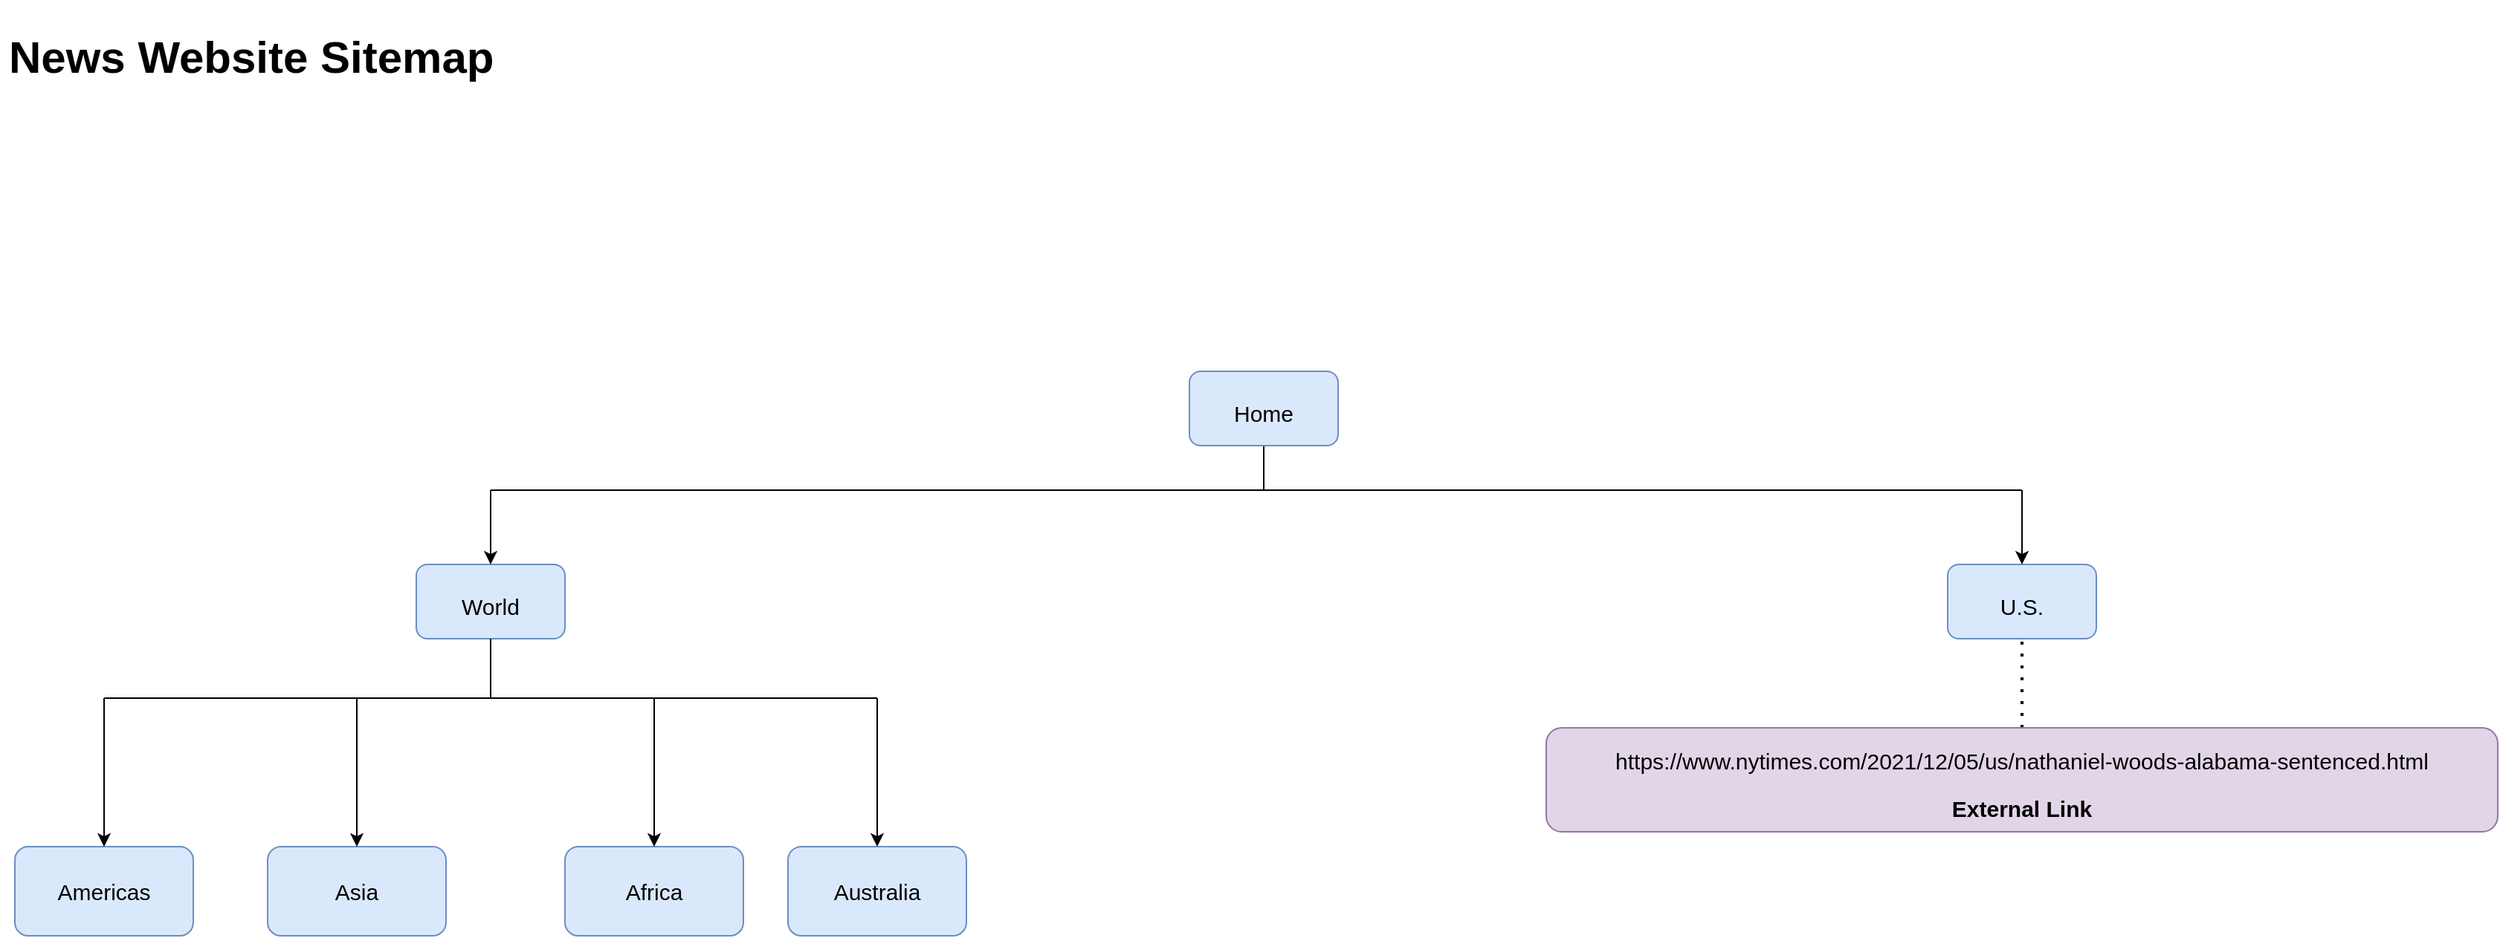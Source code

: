 <mxfile version="15.9.1" type="github">
  <diagram name="Page-1" id="97916047-d0de-89f5-080d-49f4d83e522f">
    <mxGraphModel dx="1422" dy="2040.5" grid="1" gridSize="10" guides="1" tooltips="1" connect="1" arrows="1" fold="1" page="1" pageScale="1.5" pageWidth="1169" pageHeight="827" background="none" math="0" shadow="0">
      <root>
        <mxCell id="0" />
        <mxCell id="1" parent="0" />
        <mxCell id="mbSp9wg83jZxlXyQgTcZ-56" value="" style="endArrow=none;html=1;rounded=0;fontSize=26;entryX=0.5;entryY=1;entryDx=0;entryDy=0;" edge="1" parent="1">
          <mxGeometry width="50" height="50" relative="1" as="geometry">
            <mxPoint x="850" y="320" as="sourcePoint" />
            <mxPoint x="850" y="290" as="targetPoint" />
          </mxGeometry>
        </mxCell>
        <mxCell id="mbSp9wg83jZxlXyQgTcZ-57" value="" style="endArrow=none;html=1;rounded=0;fontSize=26;" edge="1" parent="1">
          <mxGeometry width="50" height="50" relative="1" as="geometry">
            <mxPoint x="330" y="320" as="sourcePoint" />
            <mxPoint x="1360" y="320" as="targetPoint" />
          </mxGeometry>
        </mxCell>
        <mxCell id="mbSp9wg83jZxlXyQgTcZ-58" value="&lt;font style=&quot;font-size: 15px&quot;&gt;World&lt;/font&gt;" style="rounded=1;whiteSpace=wrap;html=1;fontSize=26;fillColor=#dae8fc;strokeColor=#6c8ebf;" vertex="1" parent="1">
          <mxGeometry x="280" y="370" width="100" height="50" as="geometry" />
        </mxCell>
        <mxCell id="mbSp9wg83jZxlXyQgTcZ-59" value="" style="endArrow=classic;html=1;rounded=0;fontSize=15;entryX=0.5;entryY=0;entryDx=0;entryDy=0;" edge="1" parent="1" target="mbSp9wg83jZxlXyQgTcZ-58">
          <mxGeometry width="50" height="50" relative="1" as="geometry">
            <mxPoint x="330" y="320" as="sourcePoint" />
            <mxPoint x="860" y="480" as="targetPoint" />
          </mxGeometry>
        </mxCell>
        <mxCell id="mbSp9wg83jZxlXyQgTcZ-60" value="Americas" style="rounded=1;whiteSpace=wrap;html=1;fontSize=15;fillColor=#dae8fc;strokeColor=#6c8ebf;" vertex="1" parent="1">
          <mxGeometry x="10" y="560" width="120" height="60" as="geometry" />
        </mxCell>
        <mxCell id="mbSp9wg83jZxlXyQgTcZ-61" value="Asia" style="rounded=1;whiteSpace=wrap;html=1;fontSize=15;fillColor=#dae8fc;strokeColor=#6c8ebf;" vertex="1" parent="1">
          <mxGeometry x="180" y="560" width="120" height="60" as="geometry" />
        </mxCell>
        <mxCell id="mbSp9wg83jZxlXyQgTcZ-62" value="Africa" style="rounded=1;whiteSpace=wrap;html=1;fontSize=15;fillColor=#dae8fc;strokeColor=#6c8ebf;" vertex="1" parent="1">
          <mxGeometry x="380" y="560" width="120" height="60" as="geometry" />
        </mxCell>
        <mxCell id="mbSp9wg83jZxlXyQgTcZ-64" value="" style="endArrow=none;html=1;rounded=0;fontSize=26;" edge="1" parent="1">
          <mxGeometry width="50" height="50" relative="1" as="geometry">
            <mxPoint x="70" y="460" as="sourcePoint" />
            <mxPoint x="590" y="460" as="targetPoint" />
          </mxGeometry>
        </mxCell>
        <mxCell id="mbSp9wg83jZxlXyQgTcZ-65" value="" style="endArrow=classic;html=1;rounded=0;fontSize=15;entryX=0.5;entryY=0;entryDx=0;entryDy=0;" edge="1" parent="1" target="mbSp9wg83jZxlXyQgTcZ-62">
          <mxGeometry width="50" height="50" relative="1" as="geometry">
            <mxPoint x="440" y="460" as="sourcePoint" />
            <mxPoint x="680" y="550" as="targetPoint" />
          </mxGeometry>
        </mxCell>
        <mxCell id="mbSp9wg83jZxlXyQgTcZ-66" value="" style="endArrow=classic;html=1;rounded=0;fontSize=15;entryX=0.5;entryY=0;entryDx=0;entryDy=0;" edge="1" parent="1" target="mbSp9wg83jZxlXyQgTcZ-61">
          <mxGeometry width="50" height="50" relative="1" as="geometry">
            <mxPoint x="240" y="460" as="sourcePoint" />
            <mxPoint x="680" y="550" as="targetPoint" />
          </mxGeometry>
        </mxCell>
        <mxCell id="mbSp9wg83jZxlXyQgTcZ-67" value="" style="endArrow=classic;html=1;rounded=0;fontSize=15;" edge="1" parent="1" target="mbSp9wg83jZxlXyQgTcZ-60">
          <mxGeometry width="50" height="50" relative="1" as="geometry">
            <mxPoint x="70" y="460" as="sourcePoint" />
            <mxPoint x="680" y="550" as="targetPoint" />
          </mxGeometry>
        </mxCell>
        <mxCell id="mbSp9wg83jZxlXyQgTcZ-68" value="&lt;span style=&quot;font-size: 15px&quot;&gt;Home&lt;/span&gt;" style="rounded=1;whiteSpace=wrap;html=1;fontSize=26;fillColor=#dae8fc;strokeColor=#6c8ebf;" vertex="1" parent="1">
          <mxGeometry x="800" y="240" width="100" height="50" as="geometry" />
        </mxCell>
        <mxCell id="mbSp9wg83jZxlXyQgTcZ-69" value="&lt;h1&gt;News Website Sitemap&lt;/h1&gt;&lt;p&gt;&lt;br&gt;&lt;/p&gt;" style="text;html=1;strokeColor=none;fillColor=none;spacing=5;spacingTop=-20;whiteSpace=wrap;overflow=hidden;rounded=0;fontSize=15;" vertex="1" parent="1">
          <mxGeometry x="0.5" y="0.5" width="360" height="120" as="geometry" />
        </mxCell>
        <mxCell id="mbSp9wg83jZxlXyQgTcZ-71" value="" style="endArrow=none;html=1;rounded=0;fontSize=15;exitX=0.5;exitY=1;exitDx=0;exitDy=0;" edge="1" parent="1" source="mbSp9wg83jZxlXyQgTcZ-58">
          <mxGeometry width="50" height="50" relative="1" as="geometry">
            <mxPoint x="620" y="620" as="sourcePoint" />
            <mxPoint x="330" y="460" as="targetPoint" />
          </mxGeometry>
        </mxCell>
        <mxCell id="mbSp9wg83jZxlXyQgTcZ-73" value="Australia" style="rounded=1;whiteSpace=wrap;html=1;fontSize=15;fillColor=#dae8fc;strokeColor=#6c8ebf;" vertex="1" parent="1">
          <mxGeometry x="530" y="560" width="120" height="60" as="geometry" />
        </mxCell>
        <mxCell id="mbSp9wg83jZxlXyQgTcZ-74" value="" style="endArrow=classic;html=1;rounded=0;fontSize=15;entryX=0.5;entryY=0;entryDx=0;entryDy=0;" edge="1" parent="1" target="mbSp9wg83jZxlXyQgTcZ-73">
          <mxGeometry width="50" height="50" relative="1" as="geometry">
            <mxPoint x="590" y="460" as="sourcePoint" />
            <mxPoint x="830" y="550" as="targetPoint" />
          </mxGeometry>
        </mxCell>
        <mxCell id="mbSp9wg83jZxlXyQgTcZ-85" value="&lt;font style=&quot;font-size: 15px&quot;&gt;U.S.&lt;/font&gt;" style="rounded=1;whiteSpace=wrap;html=1;fontSize=26;fillColor=#dae8fc;strokeColor=#6c8ebf;" vertex="1" parent="1">
          <mxGeometry x="1310" y="370" width="100" height="50" as="geometry" />
        </mxCell>
        <mxCell id="mbSp9wg83jZxlXyQgTcZ-86" value="" style="endArrow=classic;html=1;rounded=0;fontSize=15;entryX=0.5;entryY=0;entryDx=0;entryDy=0;" edge="1" parent="1" target="mbSp9wg83jZxlXyQgTcZ-85">
          <mxGeometry width="50" height="50" relative="1" as="geometry">
            <mxPoint x="1360" y="320" as="sourcePoint" />
            <mxPoint x="1890" y="480" as="targetPoint" />
          </mxGeometry>
        </mxCell>
        <mxCell id="mbSp9wg83jZxlXyQgTcZ-87" value="" style="endArrow=none;dashed=1;html=1;dashPattern=1 3;strokeWidth=2;rounded=0;fontSize=15;entryX=0.5;entryY=1;entryDx=0;entryDy=0;" edge="1" parent="1" target="mbSp9wg83jZxlXyQgTcZ-85">
          <mxGeometry width="50" height="50" relative="1" as="geometry">
            <mxPoint x="1360" y="480" as="sourcePoint" />
            <mxPoint x="970" y="570" as="targetPoint" />
          </mxGeometry>
        </mxCell>
        <mxCell id="mbSp9wg83jZxlXyQgTcZ-90" value="&lt;font style=&quot;font-size: 15px&quot;&gt;https://www.nytimes.com/2021/12/05/us/nathaniel-woods-alabama-sentenced.html&lt;br&gt;&lt;b&gt;External Link&lt;/b&gt;&lt;br&gt;&lt;/font&gt;" style="rounded=1;whiteSpace=wrap;html=1;fontSize=26;fillColor=#e1d5e7;strokeColor=#9673a6;" vertex="1" parent="1">
          <mxGeometry x="1040" y="480" width="640" height="70" as="geometry" />
        </mxCell>
      </root>
    </mxGraphModel>
  </diagram>
</mxfile>
